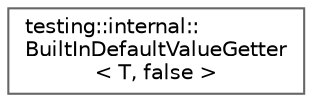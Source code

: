 digraph "Graphical Class Hierarchy"
{
 // LATEX_PDF_SIZE
  bgcolor="transparent";
  edge [fontname=Helvetica,fontsize=10,labelfontname=Helvetica,labelfontsize=10];
  node [fontname=Helvetica,fontsize=10,shape=box,height=0.2,width=0.4];
  rankdir="LR";
  Node0 [id="Node000000",label="testing::internal::\lBuiltInDefaultValueGetter\l\< T, false \>",height=0.2,width=0.4,color="grey40", fillcolor="white", style="filled",URL="$structtesting_1_1internal_1_1_built_in_default_value_getter_3_01_t_00_01false_01_4.html",tooltip=" "];
}
